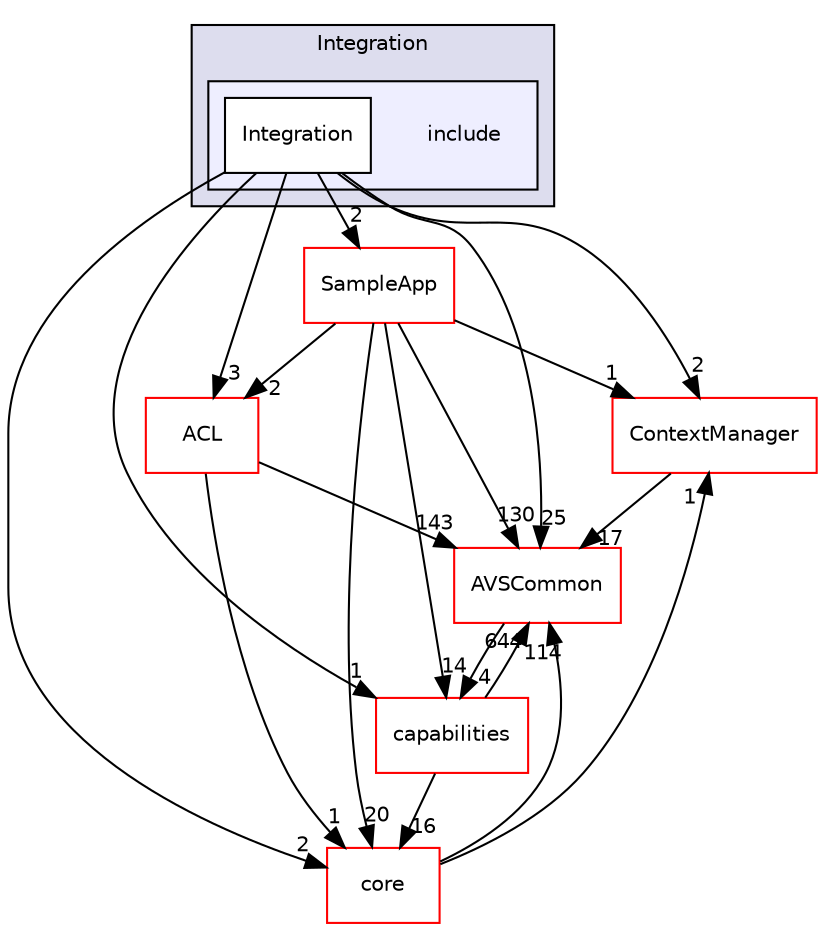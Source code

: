 digraph "/workplace/avs-device-sdk/Integration/include" {
  compound=true
  node [ fontsize="10", fontname="Helvetica"];
  edge [ labelfontsize="10", labelfontname="Helvetica"];
  subgraph clusterdir_eecb7863cc5539e333a9a51474f7e532 {
    graph [ bgcolor="#ddddee", pencolor="black", label="Integration" fontname="Helvetica", fontsize="10", URL="dir_eecb7863cc5539e333a9a51474f7e532.html"]
  subgraph clusterdir_d487033c4cf6e1e6824ef2db7b280e3e {
    graph [ bgcolor="#eeeeff", pencolor="black", label="" URL="dir_d487033c4cf6e1e6824ef2db7b280e3e.html"];
    dir_d487033c4cf6e1e6824ef2db7b280e3e [shape=plaintext label="include"];
    dir_84c9947eba37dd4948f5fc1406e22cb3 [shape=box label="Integration" color="black" fillcolor="white" style="filled" URL="dir_84c9947eba37dd4948f5fc1406e22cb3.html"];
  }
  }
  dir_69fa8d0f4fee2820ffc8601fbf428b42 [shape=box label="SampleApp" fillcolor="white" style="filled" color="red" URL="dir_69fa8d0f4fee2820ffc8601fbf428b42.html"];
  dir_ed284a04dd0d49c135ac897057737ac2 [shape=box label="ContextManager" fillcolor="white" style="filled" color="red" URL="dir_ed284a04dd0d49c135ac897057737ac2.html"];
  dir_b1dfedc9efa610ba8c818c30206ff41f [shape=box label="ACL" fillcolor="white" style="filled" color="red" URL="dir_b1dfedc9efa610ba8c818c30206ff41f.html"];
  dir_13e65effb2bde530b17b3d5eefcd0266 [shape=box label="AVSCommon" fillcolor="white" style="filled" color="red" URL="dir_13e65effb2bde530b17b3d5eefcd0266.html"];
  dir_4270bfced15e0e73154b13468c7c9ad9 [shape=box label="core" fillcolor="white" style="filled" color="red" URL="dir_4270bfced15e0e73154b13468c7c9ad9.html"];
  dir_55f1e16e469d547c636a522dac21b8a1 [shape=box label="capabilities" fillcolor="white" style="filled" color="red" URL="dir_55f1e16e469d547c636a522dac21b8a1.html"];
  dir_69fa8d0f4fee2820ffc8601fbf428b42->dir_ed284a04dd0d49c135ac897057737ac2 [headlabel="1", labeldistance=1.5 headhref="dir_000131_000523.html"];
  dir_69fa8d0f4fee2820ffc8601fbf428b42->dir_b1dfedc9efa610ba8c818c30206ff41f [headlabel="2", labeldistance=1.5 headhref="dir_000131_000000.html"];
  dir_69fa8d0f4fee2820ffc8601fbf428b42->dir_13e65effb2bde530b17b3d5eefcd0266 [headlabel="130", labeldistance=1.5 headhref="dir_000131_000017.html"];
  dir_69fa8d0f4fee2820ffc8601fbf428b42->dir_4270bfced15e0e73154b13468c7c9ad9 [headlabel="20", labeldistance=1.5 headhref="dir_000131_000528.html"];
  dir_69fa8d0f4fee2820ffc8601fbf428b42->dir_55f1e16e469d547c636a522dac21b8a1 [headlabel="14", labeldistance=1.5 headhref="dir_000131_000163.html"];
  dir_ed284a04dd0d49c135ac897057737ac2->dir_13e65effb2bde530b17b3d5eefcd0266 [headlabel="17", labeldistance=1.5 headhref="dir_000523_000017.html"];
  dir_b1dfedc9efa610ba8c818c30206ff41f->dir_13e65effb2bde530b17b3d5eefcd0266 [headlabel="143", labeldistance=1.5 headhref="dir_000000_000017.html"];
  dir_b1dfedc9efa610ba8c818c30206ff41f->dir_4270bfced15e0e73154b13468c7c9ad9 [headlabel="1", labeldistance=1.5 headhref="dir_000000_000528.html"];
  dir_13e65effb2bde530b17b3d5eefcd0266->dir_55f1e16e469d547c636a522dac21b8a1 [headlabel="4", labeldistance=1.5 headhref="dir_000017_000163.html"];
  dir_4270bfced15e0e73154b13468c7c9ad9->dir_ed284a04dd0d49c135ac897057737ac2 [headlabel="1", labeldistance=1.5 headhref="dir_000528_000523.html"];
  dir_4270bfced15e0e73154b13468c7c9ad9->dir_13e65effb2bde530b17b3d5eefcd0266 [headlabel="114", labeldistance=1.5 headhref="dir_000528_000017.html"];
  dir_55f1e16e469d547c636a522dac21b8a1->dir_13e65effb2bde530b17b3d5eefcd0266 [headlabel="644", labeldistance=1.5 headhref="dir_000163_000017.html"];
  dir_55f1e16e469d547c636a522dac21b8a1->dir_4270bfced15e0e73154b13468c7c9ad9 [headlabel="16", labeldistance=1.5 headhref="dir_000163_000528.html"];
  dir_84c9947eba37dd4948f5fc1406e22cb3->dir_69fa8d0f4fee2820ffc8601fbf428b42 [headlabel="2", labeldistance=1.5 headhref="dir_000656_000131.html"];
  dir_84c9947eba37dd4948f5fc1406e22cb3->dir_ed284a04dd0d49c135ac897057737ac2 [headlabel="2", labeldistance=1.5 headhref="dir_000656_000523.html"];
  dir_84c9947eba37dd4948f5fc1406e22cb3->dir_b1dfedc9efa610ba8c818c30206ff41f [headlabel="3", labeldistance=1.5 headhref="dir_000656_000000.html"];
  dir_84c9947eba37dd4948f5fc1406e22cb3->dir_13e65effb2bde530b17b3d5eefcd0266 [headlabel="25", labeldistance=1.5 headhref="dir_000656_000017.html"];
  dir_84c9947eba37dd4948f5fc1406e22cb3->dir_4270bfced15e0e73154b13468c7c9ad9 [headlabel="2", labeldistance=1.5 headhref="dir_000656_000528.html"];
  dir_84c9947eba37dd4948f5fc1406e22cb3->dir_55f1e16e469d547c636a522dac21b8a1 [headlabel="1", labeldistance=1.5 headhref="dir_000656_000163.html"];
}
